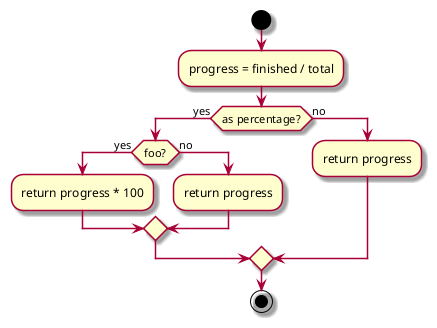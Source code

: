 @startuml
skin rose
start
:progress = finished / total;
if (as percentage?) then (yes)
  if (foo?) then (yes)
    :return progress * 100;
  else (no)
      :return progress;
  endif
else (no)
  :return progress;
endif
stop
@enduml
